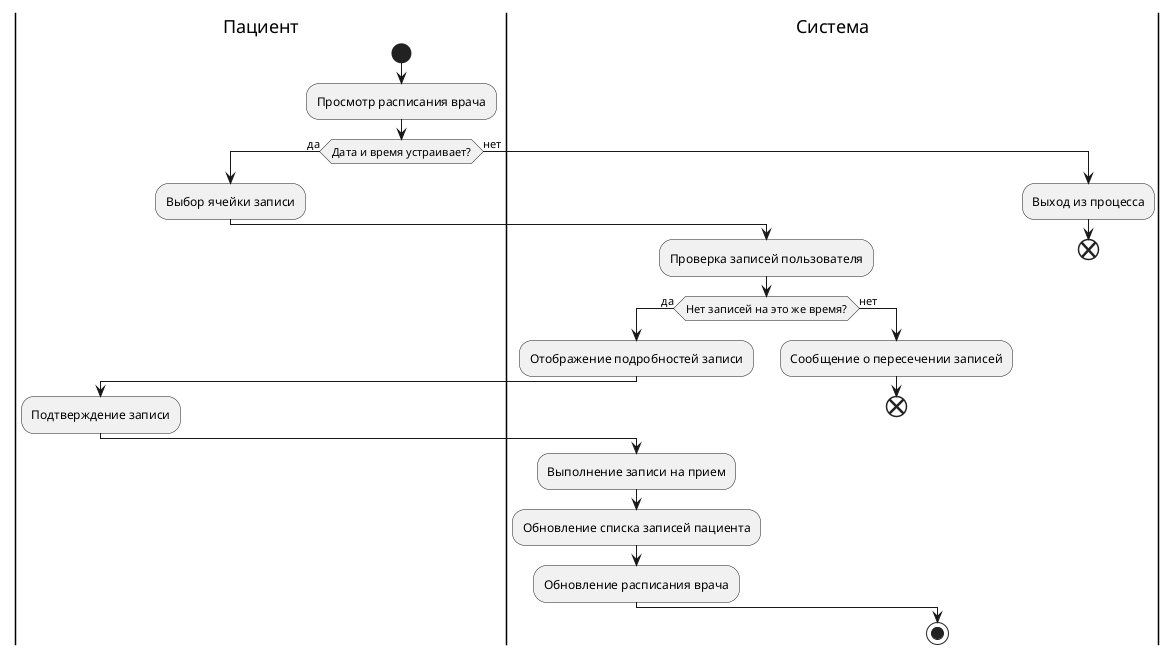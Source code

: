 @startuml
|Пациент|
start
:Просмотр расписания врача;
if (Дата и время устраивает?) then (да)
    :Выбор ячейки записи;
    |Система|
    :Проверка записей пользователя;
    if (Нет записей на это же время?) then (да)
        :Отображение подробностей записи;
        |Пациент|
        :Подтверждение записи;
        |Система|
        :Выполнение записи на прием;
        :Обновление списка записей пациента;
        :Обновление расписания врача;
    else (нет)
        :Сообщение о пересечении записей;
        end
    endif
else (нет)
    :Выход из процесса;
    end
endif
stop

@enduml
